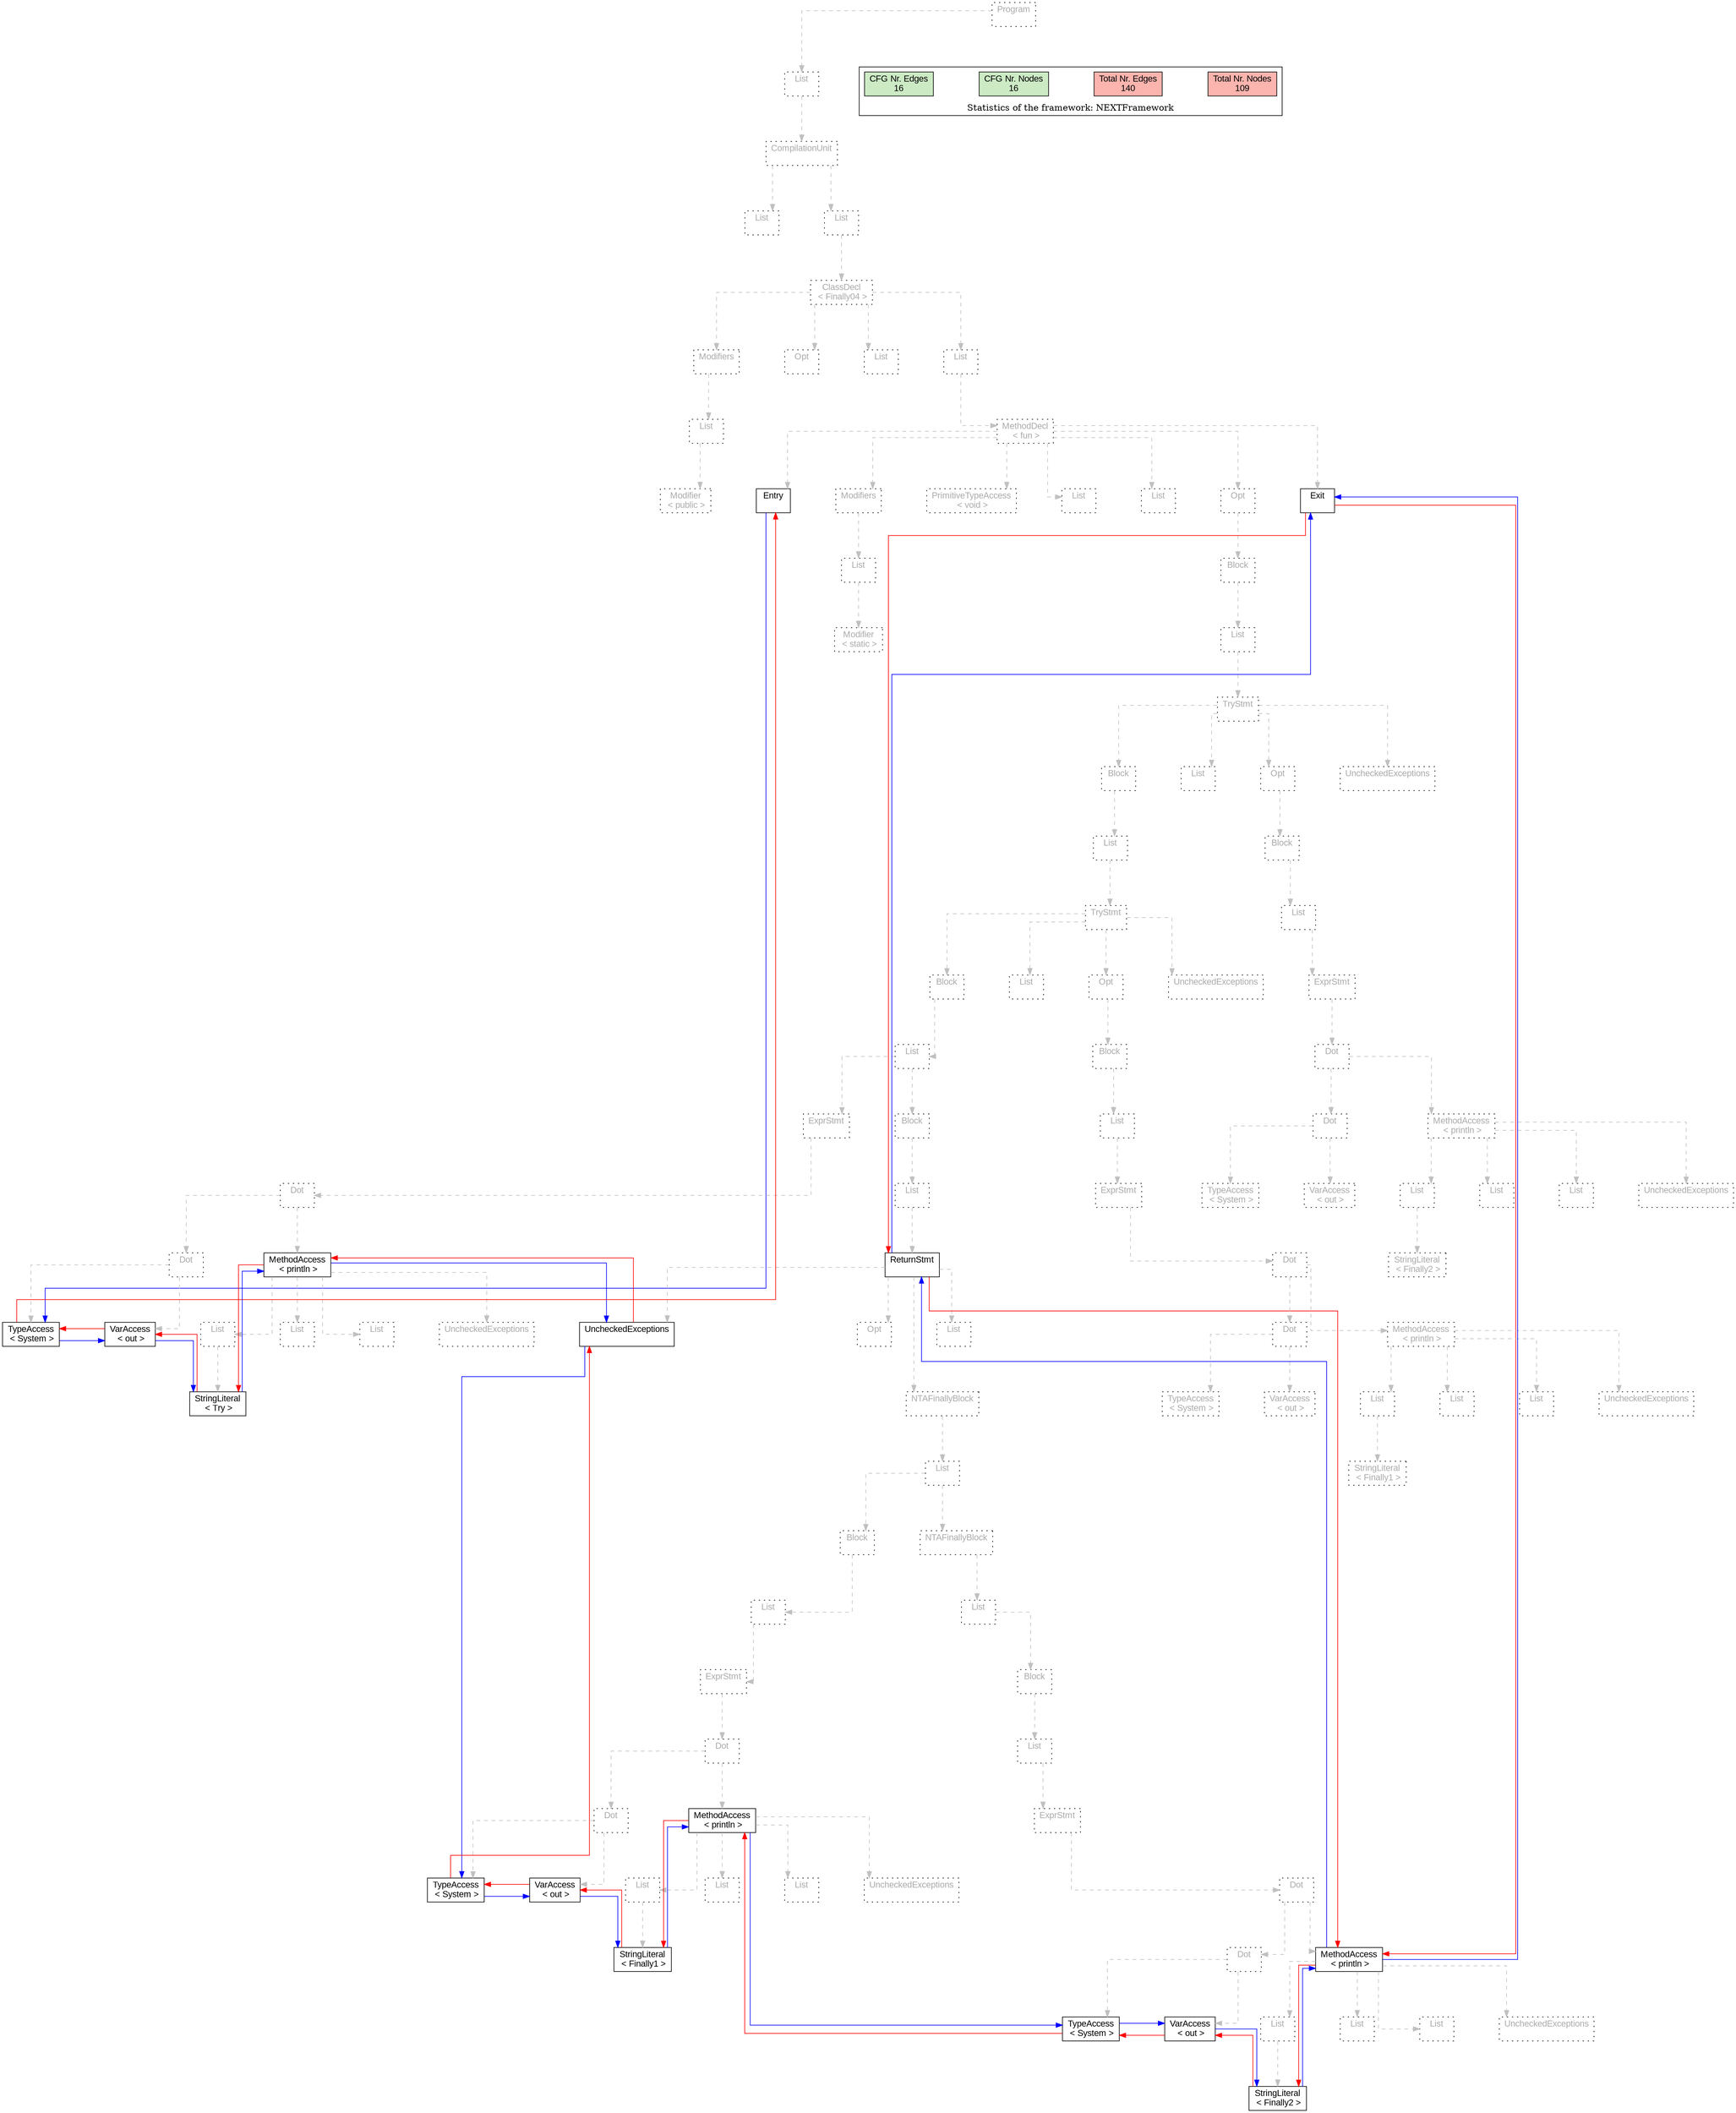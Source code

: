 digraph G {
graph [splines=ortho, nodesep="1", ranksep="1"]
node [shape=rect, fontname=Arial];
{ rank = same; "Program[0]"}
{ rank = same; "List[1]"}
{ rank = same; "CompilationUnit[2]"}
{ rank = same; "List[3]"; "List[4]"}
{ rank = same; "ClassDecl[5]"}
{ rank = same; "Modifiers[6]"; "Opt[9]"; "List[10]"; "List[11]"}
{ rank = same; "List[7]"; "MethodDecl[12]"}
{ rank = same; "Modifier[8]"; "Entry[13]"; "Modifiers[14]"; "PrimitiveTypeAccess[17]"; "List[18]"; "List[19]"; "Opt[20]"; "Exit[21]"}
{ rank = same; "List[15]"; "Block[21]"}
{ rank = same; "Modifier[16]"; "List[22]"}
{ rank = same; "TryStmt[23]"}
{ rank = same; "Block[24]"; "List[92]"; "Opt[93]"; "UncheckedExceptions[107]"}
{ rank = same; "List[25]"; "Block[94]"}
{ rank = same; "TryStmt[26]"; "List[95]"}
{ rank = same; "Block[27]"; "List[76]"; "Opt[77]"; "UncheckedExceptions[91]"; "ExprStmt[96]"}
{ rank = same; "List[28]"; "Block[78]"; "Dot[97]"}
{ rank = same; "ExprStmt[29]"; "Block[40]"; "List[79]"; "Dot[98]"; "MethodAccess[101]"}
{ rank = same; "Dot[30]"; "List[41]"; "ExprStmt[80]"; "TypeAccess[99]"; "VarAccess[100]"; "List[103]"; "List[105]"; "List[106]"; "UncheckedExceptions[102]"}
{ rank = same; "Dot[31]"; "MethodAccess[34]"; "ReturnStmt[42]"; "Dot[81]"; "StringLiteral[104]"}
{ rank = same; "TypeAccess[32]"; "VarAccess[33]"; "List[36]"; "List[38]"; "List[39]"; "UncheckedExceptions[35]"; "Opt[43]"; "List[75]"; "UncheckedExceptions[43]"; "Dot[82]"; "MethodAccess[85]"}
{ rank = same; "StringLiteral[37]"; "NTAFinallyBlock[45]"; "TypeAccess[83]"; "VarAccess[84]"; "List[87]"; "List[89]"; "List[90]"; "UncheckedExceptions[86]"}
{ rank = same; "List[46]"; "StringLiteral[88]"}
{ rank = same; "Block[47]"; "NTAFinallyBlock[60]"}
{ rank = same; "List[48]"; "List[61]"}
{ rank = same; "ExprStmt[49]"; "Block[62]"}
{ rank = same; "Dot[50]"; "List[63]"}
{ rank = same; "Dot[51]"; "MethodAccess[54]"; "ExprStmt[64]"}
{ rank = same; "TypeAccess[52]"; "VarAccess[53]"; "List[56]"; "List[58]"; "List[59]"; "UncheckedExceptions[55]"; "Dot[65]"}
{ rank = same; "StringLiteral[57]"; "Dot[66]"; "MethodAccess[69]"}
{ rank = same; "TypeAccess[67]"; "VarAccess[68]"; "List[71]"; "List[73]"; "List[74]"; "UncheckedExceptions[70]"}
{ rank = same; "StringLiteral[72]"}
"Program[0]" [label="Program\n ", style= dotted   fillcolor="#eeeeee" fontcolor="#aaaaaa"  ]
"List[1]" [label="List\n ", style= dotted   fillcolor="#eeeeee" fontcolor="#aaaaaa"  ]
"CompilationUnit[2]" [label="CompilationUnit\n ", style= dotted   fillcolor="#eeeeee" fontcolor="#aaaaaa"  ]
"List[3]" [label="List\n ", style= dotted   fillcolor="#eeeeee" fontcolor="#aaaaaa"  ]
"List[4]" [label="List\n ", style= dotted   fillcolor="#eeeeee" fontcolor="#aaaaaa"  ]
"ClassDecl[5]" [label="ClassDecl\n < Finally04 >", style= dotted   fillcolor="#eeeeee" fontcolor="#aaaaaa"  ]
"Modifiers[6]" [label="Modifiers\n ", style= dotted   fillcolor="#eeeeee" fontcolor="#aaaaaa"  ]
"List[7]" [label="List\n ", style= dotted   fillcolor="#eeeeee" fontcolor="#aaaaaa"  ]
"Modifier[8]" [label="Modifier\n < public >", style= dotted   fillcolor="#eeeeee" fontcolor="#aaaaaa"  ]
"Opt[9]" [label="Opt\n ", style= dotted   fillcolor="#eeeeee" fontcolor="#aaaaaa"  ]
"List[10]" [label="List\n ", style= dotted   fillcolor="#eeeeee" fontcolor="#aaaaaa"  ]
"List[11]" [label="List\n ", style= dotted   fillcolor="#eeeeee" fontcolor="#aaaaaa"  ]
"MethodDecl[12]" [label="MethodDecl\n < fun >", style= dotted   fillcolor="#eeeeee" fontcolor="#aaaaaa"  ]
"Entry[13]" [label="Entry\n ", fillcolor=white   style=filled  ]
"Modifiers[14]" [label="Modifiers\n ", style= dotted   fillcolor="#eeeeee" fontcolor="#aaaaaa"  ]
"List[15]" [label="List\n ", style= dotted   fillcolor="#eeeeee" fontcolor="#aaaaaa"  ]
"Modifier[16]" [label="Modifier\n < static >", style= dotted   fillcolor="#eeeeee" fontcolor="#aaaaaa"  ]
"PrimitiveTypeAccess[17]" [label="PrimitiveTypeAccess\n < void >", style= dotted   fillcolor="#eeeeee" fontcolor="#aaaaaa"  ]
"List[18]" [label="List\n ", style= dotted   fillcolor="#eeeeee" fontcolor="#aaaaaa"  ]
"List[19]" [label="List\n ", style= dotted   fillcolor="#eeeeee" fontcolor="#aaaaaa"  ]
"Opt[20]" [label="Opt\n ", style= dotted   fillcolor="#eeeeee" fontcolor="#aaaaaa"  ]
"Block[21]" [label="Block\n ", style= dotted   fillcolor="#eeeeee" fontcolor="#aaaaaa"  ]
"List[22]" [label="List\n ", style= dotted   fillcolor="#eeeeee" fontcolor="#aaaaaa"  ]
"TryStmt[23]" [label="TryStmt\n ", style= dotted   fillcolor="#eeeeee" fontcolor="#aaaaaa"  ]
"Block[24]" [label="Block\n ", style= dotted   fillcolor="#eeeeee" fontcolor="#aaaaaa"  ]
"List[25]" [label="List\n ", style= dotted   fillcolor="#eeeeee" fontcolor="#aaaaaa"  ]
"TryStmt[26]" [label="TryStmt\n ", style= dotted   fillcolor="#eeeeee" fontcolor="#aaaaaa"  ]
"Block[27]" [label="Block\n ", style= dotted   fillcolor="#eeeeee" fontcolor="#aaaaaa"  ]
"List[28]" [label="List\n ", style= dotted   fillcolor="#eeeeee" fontcolor="#aaaaaa"  ]
"ExprStmt[29]" [label="ExprStmt\n ", style= dotted   fillcolor="#eeeeee" fontcolor="#aaaaaa"  ]
"Dot[30]" [label="Dot\n ", style= dotted   fillcolor="#eeeeee" fontcolor="#aaaaaa"  ]
"Dot[31]" [label="Dot\n ", style= dotted   fillcolor="#eeeeee" fontcolor="#aaaaaa"  ]
"TypeAccess[32]" [label="TypeAccess\n < System >", fillcolor=white   style=filled  ]
"VarAccess[33]" [label="VarAccess\n < out >", fillcolor=white   style=filled  ]
"MethodAccess[34]" [label="MethodAccess\n < println >", fillcolor=white   style=filled  ]
"List[36]" [label="List\n ", style= dotted   fillcolor="#eeeeee" fontcolor="#aaaaaa"  ]
"StringLiteral[37]" [label="StringLiteral\n < Try >", fillcolor=white   style=filled  ]
"List[38]" [label="List\n ", style= dotted   fillcolor="#eeeeee" fontcolor="#aaaaaa"  ]
"List[39]" [label="List\n ", style= dotted   fillcolor="#eeeeee" fontcolor="#aaaaaa"  ]
"UncheckedExceptions[35]" [label="UncheckedExceptions\n ", style= dotted   fillcolor="#eeeeee" fontcolor="#aaaaaa"  ]
"Block[40]" [label="Block\n ", style= dotted   fillcolor="#eeeeee" fontcolor="#aaaaaa"  ]
"List[41]" [label="List\n ", style= dotted   fillcolor="#eeeeee" fontcolor="#aaaaaa"  ]
"ReturnStmt[42]" [label="ReturnStmt\n ", fillcolor=white   style=filled  ]
"Opt[43]" [label="Opt\n ", style= dotted   fillcolor="#eeeeee" fontcolor="#aaaaaa"  ]
"NTAFinallyBlock[45]" [label="NTAFinallyBlock\n ", style= dotted   fillcolor="#eeeeee" fontcolor="#aaaaaa"  ]
"List[46]" [label="List\n ", style= dotted   fillcolor="#eeeeee" fontcolor="#aaaaaa"  ]
"Block[47]" [label="Block\n ", style= dotted   fillcolor="#eeeeee" fontcolor="#aaaaaa"  ]
"List[48]" [label="List\n ", style= dotted   fillcolor="#eeeeee" fontcolor="#aaaaaa"  ]
"ExprStmt[49]" [label="ExprStmt\n ", style= dotted   fillcolor="#eeeeee" fontcolor="#aaaaaa"  ]
"Dot[50]" [label="Dot\n ", style= dotted   fillcolor="#eeeeee" fontcolor="#aaaaaa"  ]
"Dot[51]" [label="Dot\n ", style= dotted   fillcolor="#eeeeee" fontcolor="#aaaaaa"  ]
"TypeAccess[52]" [label="TypeAccess\n < System >", fillcolor=white   style=filled  ]
"VarAccess[53]" [label="VarAccess\n < out >", fillcolor=white   style=filled  ]
"MethodAccess[54]" [label="MethodAccess\n < println >", fillcolor=white   style=filled  ]
"List[56]" [label="List\n ", style= dotted   fillcolor="#eeeeee" fontcolor="#aaaaaa"  ]
"StringLiteral[57]" [label="StringLiteral\n < Finally1 >", fillcolor=white   style=filled  ]
"List[58]" [label="List\n ", style= dotted   fillcolor="#eeeeee" fontcolor="#aaaaaa"  ]
"List[59]" [label="List\n ", style= dotted   fillcolor="#eeeeee" fontcolor="#aaaaaa"  ]
"UncheckedExceptions[55]" [label="UncheckedExceptions\n ", style= dotted   fillcolor="#eeeeee" fontcolor="#aaaaaa"  ]
"NTAFinallyBlock[60]" [label="NTAFinallyBlock\n ", style= dotted   fillcolor="#eeeeee" fontcolor="#aaaaaa"  ]
"List[61]" [label="List\n ", style= dotted   fillcolor="#eeeeee" fontcolor="#aaaaaa"  ]
"Block[62]" [label="Block\n ", style= dotted   fillcolor="#eeeeee" fontcolor="#aaaaaa"  ]
"List[63]" [label="List\n ", style= dotted   fillcolor="#eeeeee" fontcolor="#aaaaaa"  ]
"ExprStmt[64]" [label="ExprStmt\n ", style= dotted   fillcolor="#eeeeee" fontcolor="#aaaaaa"  ]
"Dot[65]" [label="Dot\n ", style= dotted   fillcolor="#eeeeee" fontcolor="#aaaaaa"  ]
"Dot[66]" [label="Dot\n ", style= dotted   fillcolor="#eeeeee" fontcolor="#aaaaaa"  ]
"TypeAccess[67]" [label="TypeAccess\n < System >", fillcolor=white   style=filled  ]
"VarAccess[68]" [label="VarAccess\n < out >", fillcolor=white   style=filled  ]
"MethodAccess[69]" [label="MethodAccess\n < println >", fillcolor=white   style=filled  ]
"List[71]" [label="List\n ", style= dotted   fillcolor="#eeeeee" fontcolor="#aaaaaa"  ]
"StringLiteral[72]" [label="StringLiteral\n < Finally2 >", fillcolor=white   style=filled  ]
"List[73]" [label="List\n ", style= dotted   fillcolor="#eeeeee" fontcolor="#aaaaaa"  ]
"List[74]" [label="List\n ", style= dotted   fillcolor="#eeeeee" fontcolor="#aaaaaa"  ]
"UncheckedExceptions[70]" [label="UncheckedExceptions\n ", style= dotted   fillcolor="#eeeeee" fontcolor="#aaaaaa"  ]
"List[75]" [label="List\n ", style= dotted   fillcolor="#eeeeee" fontcolor="#aaaaaa"  ]
"UncheckedExceptions[43]" [label="UncheckedExceptions\n ", fillcolor=white   style=filled  ]
"List[76]" [label="List\n ", style= dotted   fillcolor="#eeeeee" fontcolor="#aaaaaa"  ]
"Opt[77]" [label="Opt\n ", style= dotted   fillcolor="#eeeeee" fontcolor="#aaaaaa"  ]
"Block[78]" [label="Block\n ", style= dotted   fillcolor="#eeeeee" fontcolor="#aaaaaa"  ]
"List[79]" [label="List\n ", style= dotted   fillcolor="#eeeeee" fontcolor="#aaaaaa"  ]
"ExprStmt[80]" [label="ExprStmt\n ", style= dotted   fillcolor="#eeeeee" fontcolor="#aaaaaa"  ]
"Dot[81]" [label="Dot\n ", style= dotted   fillcolor="#eeeeee" fontcolor="#aaaaaa"  ]
"Dot[82]" [label="Dot\n ", style= dotted   fillcolor="#eeeeee" fontcolor="#aaaaaa"  ]
"TypeAccess[83]" [label="TypeAccess\n < System >", style= dotted   fillcolor="#eeeeee" fontcolor="#aaaaaa"  ]
"VarAccess[84]" [label="VarAccess\n < out >", style= dotted   fillcolor="#eeeeee" fontcolor="#aaaaaa"  ]
"MethodAccess[85]" [label="MethodAccess\n < println >", style= dotted   fillcolor="#eeeeee" fontcolor="#aaaaaa"  ]
"List[87]" [label="List\n ", style= dotted   fillcolor="#eeeeee" fontcolor="#aaaaaa"  ]
"StringLiteral[88]" [label="StringLiteral\n < Finally1 >", style= dotted   fillcolor="#eeeeee" fontcolor="#aaaaaa"  ]
"List[89]" [label="List\n ", style= dotted   fillcolor="#eeeeee" fontcolor="#aaaaaa"  ]
"List[90]" [label="List\n ", style= dotted   fillcolor="#eeeeee" fontcolor="#aaaaaa"  ]
"UncheckedExceptions[86]" [label="UncheckedExceptions\n ", style= dotted   fillcolor="#eeeeee" fontcolor="#aaaaaa"  ]
"UncheckedExceptions[91]" [label="UncheckedExceptions\n ", style= dotted   fillcolor="#eeeeee" fontcolor="#aaaaaa"  ]
"List[92]" [label="List\n ", style= dotted   fillcolor="#eeeeee" fontcolor="#aaaaaa"  ]
"Opt[93]" [label="Opt\n ", style= dotted   fillcolor="#eeeeee" fontcolor="#aaaaaa"  ]
"Block[94]" [label="Block\n ", style= dotted   fillcolor="#eeeeee" fontcolor="#aaaaaa"  ]
"List[95]" [label="List\n ", style= dotted   fillcolor="#eeeeee" fontcolor="#aaaaaa"  ]
"ExprStmt[96]" [label="ExprStmt\n ", style= dotted   fillcolor="#eeeeee" fontcolor="#aaaaaa"  ]
"Dot[97]" [label="Dot\n ", style= dotted   fillcolor="#eeeeee" fontcolor="#aaaaaa"  ]
"Dot[98]" [label="Dot\n ", style= dotted   fillcolor="#eeeeee" fontcolor="#aaaaaa"  ]
"TypeAccess[99]" [label="TypeAccess\n < System >", style= dotted   fillcolor="#eeeeee" fontcolor="#aaaaaa"  ]
"VarAccess[100]" [label="VarAccess\n < out >", style= dotted   fillcolor="#eeeeee" fontcolor="#aaaaaa"  ]
"MethodAccess[101]" [label="MethodAccess\n < println >", style= dotted   fillcolor="#eeeeee" fontcolor="#aaaaaa"  ]
"List[103]" [label="List\n ", style= dotted   fillcolor="#eeeeee" fontcolor="#aaaaaa"  ]
"StringLiteral[104]" [label="StringLiteral\n < Finally2 >", style= dotted   fillcolor="#eeeeee" fontcolor="#aaaaaa"  ]
"List[105]" [label="List\n ", style= dotted   fillcolor="#eeeeee" fontcolor="#aaaaaa"  ]
"List[106]" [label="List\n ", style= dotted   fillcolor="#eeeeee" fontcolor="#aaaaaa"  ]
"UncheckedExceptions[102]" [label="UncheckedExceptions\n ", style= dotted   fillcolor="#eeeeee" fontcolor="#aaaaaa"  ]
"UncheckedExceptions[107]" [label="UncheckedExceptions\n ", style= dotted   fillcolor="#eeeeee" fontcolor="#aaaaaa"  ]
"Exit[21]" [label="Exit\n ", fillcolor=white   style=filled  ]
"CompilationUnit[2]" -> "List[3]" [style=dashed, color=gray]
"List[7]" -> "Modifier[8]" [style=dashed, color=gray]
"Modifiers[6]" -> "List[7]" [style=dashed, color=gray]
"ClassDecl[5]" -> "Modifiers[6]" [style=dashed, color=gray]
"ClassDecl[5]" -> "Opt[9]" [style=dashed, color=gray]
"ClassDecl[5]" -> "List[10]" [style=dashed, color=gray]
"MethodDecl[12]" -> "Entry[13]" [style=dashed, color=gray]
"List[15]" -> "Modifier[16]" [style=dashed, color=gray]
"Modifiers[14]" -> "List[15]" [style=dashed, color=gray]
"MethodDecl[12]" -> "Modifiers[14]" [style=dashed, color=gray]
"MethodDecl[12]" -> "PrimitiveTypeAccess[17]" [style=dashed, color=gray]
"MethodDecl[12]" -> "List[18]" [style=dashed, color=gray]
"MethodDecl[12]" -> "List[19]" [style=dashed, color=gray]
"Dot[31]" -> "TypeAccess[32]" [style=dashed, color=gray]
"Dot[31]" -> "VarAccess[33]" [style=dashed, color=gray]
"Dot[30]" -> "Dot[31]" [style=dashed, color=gray]
"List[36]" -> "StringLiteral[37]" [style=dashed, color=gray]
"MethodAccess[34]" -> "List[36]" [style=dashed, color=gray]
"MethodAccess[34]" -> "List[38]" [style=dashed, color=gray]
"MethodAccess[34]" -> "List[39]" [style=dashed, color=gray]
"MethodAccess[34]" -> "UncheckedExceptions[35]" [style=dashed, color=gray]
"Dot[30]" -> "MethodAccess[34]" [style=dashed, color=gray]
"ExprStmt[29]" -> "Dot[30]" [style=dashed, color=gray]
"List[28]" -> "ExprStmt[29]" [style=dashed, color=gray]
"ReturnStmt[42]" -> "Opt[43]" [style=dashed, color=gray]
"Dot[51]" -> "TypeAccess[52]" [style=dashed, color=gray]
"Dot[51]" -> "VarAccess[53]" [style=dashed, color=gray]
"Dot[50]" -> "Dot[51]" [style=dashed, color=gray]
"List[56]" -> "StringLiteral[57]" [style=dashed, color=gray]
"MethodAccess[54]" -> "List[56]" [style=dashed, color=gray]
"MethodAccess[54]" -> "List[58]" [style=dashed, color=gray]
"MethodAccess[54]" -> "List[59]" [style=dashed, color=gray]
"MethodAccess[54]" -> "UncheckedExceptions[55]" [style=dashed, color=gray]
"Dot[50]" -> "MethodAccess[54]" [style=dashed, color=gray]
"ExprStmt[49]" -> "Dot[50]" [style=dashed, color=gray]
"List[48]" -> "ExprStmt[49]" [style=dashed, color=gray]
"Block[47]" -> "List[48]" [style=dashed, color=gray]
"List[46]" -> "Block[47]" [style=dashed, color=gray]
"Dot[66]" -> "TypeAccess[67]" [style=dashed, color=gray]
"Dot[66]" -> "VarAccess[68]" [style=dashed, color=gray]
"Dot[65]" -> "Dot[66]" [style=dashed, color=gray]
"List[71]" -> "StringLiteral[72]" [style=dashed, color=gray]
"MethodAccess[69]" -> "List[71]" [style=dashed, color=gray]
"MethodAccess[69]" -> "List[73]" [style=dashed, color=gray]
"MethodAccess[69]" -> "List[74]" [style=dashed, color=gray]
"MethodAccess[69]" -> "UncheckedExceptions[70]" [style=dashed, color=gray]
"Dot[65]" -> "MethodAccess[69]" [style=dashed, color=gray]
"ExprStmt[64]" -> "Dot[65]" [style=dashed, color=gray]
"List[63]" -> "ExprStmt[64]" [style=dashed, color=gray]
"Block[62]" -> "List[63]" [style=dashed, color=gray]
"List[61]" -> "Block[62]" [style=dashed, color=gray]
"NTAFinallyBlock[60]" -> "List[61]" [style=dashed, color=gray]
"List[46]" -> "NTAFinallyBlock[60]" [style=dashed, color=gray]
"NTAFinallyBlock[45]" -> "List[46]" [style=dashed, color=gray]
"ReturnStmt[42]" -> "NTAFinallyBlock[45]" [style=dashed, color=gray]
"ReturnStmt[42]" -> "List[75]" [style=dashed, color=gray]
"ReturnStmt[42]" -> "UncheckedExceptions[43]" [style=dashed, color=gray]
"List[41]" -> "ReturnStmt[42]" [style=dashed, color=gray]
"Block[40]" -> "List[41]" [style=dashed, color=gray]
"List[28]" -> "Block[40]" [style=dashed, color=gray]
"Block[27]" -> "List[28]" [style=dashed, color=gray]
"TryStmt[26]" -> "Block[27]" [style=dashed, color=gray]
"TryStmt[26]" -> "List[76]" [style=dashed, color=gray]
"Dot[82]" -> "TypeAccess[83]" [style=dashed, color=gray]
"Dot[82]" -> "VarAccess[84]" [style=dashed, color=gray]
"Dot[81]" -> "Dot[82]" [style=dashed, color=gray]
"List[87]" -> "StringLiteral[88]" [style=dashed, color=gray]
"MethodAccess[85]" -> "List[87]" [style=dashed, color=gray]
"MethodAccess[85]" -> "List[89]" [style=dashed, color=gray]
"MethodAccess[85]" -> "List[90]" [style=dashed, color=gray]
"MethodAccess[85]" -> "UncheckedExceptions[86]" [style=dashed, color=gray]
"Dot[81]" -> "MethodAccess[85]" [style=dashed, color=gray]
"ExprStmt[80]" -> "Dot[81]" [style=dashed, color=gray]
"List[79]" -> "ExprStmt[80]" [style=dashed, color=gray]
"Block[78]" -> "List[79]" [style=dashed, color=gray]
"Opt[77]" -> "Block[78]" [style=dashed, color=gray]
"TryStmt[26]" -> "Opt[77]" [style=dashed, color=gray]
"TryStmt[26]" -> "UncheckedExceptions[91]" [style=dashed, color=gray]
"List[25]" -> "TryStmt[26]" [style=dashed, color=gray]
"Block[24]" -> "List[25]" [style=dashed, color=gray]
"TryStmt[23]" -> "Block[24]" [style=dashed, color=gray]
"TryStmt[23]" -> "List[92]" [style=dashed, color=gray]
"Dot[98]" -> "TypeAccess[99]" [style=dashed, color=gray]
"Dot[98]" -> "VarAccess[100]" [style=dashed, color=gray]
"Dot[97]" -> "Dot[98]" [style=dashed, color=gray]
"List[103]" -> "StringLiteral[104]" [style=dashed, color=gray]
"MethodAccess[101]" -> "List[103]" [style=dashed, color=gray]
"MethodAccess[101]" -> "List[105]" [style=dashed, color=gray]
"MethodAccess[101]" -> "List[106]" [style=dashed, color=gray]
"MethodAccess[101]" -> "UncheckedExceptions[102]" [style=dashed, color=gray]
"Dot[97]" -> "MethodAccess[101]" [style=dashed, color=gray]
"ExprStmt[96]" -> "Dot[97]" [style=dashed, color=gray]
"List[95]" -> "ExprStmt[96]" [style=dashed, color=gray]
"Block[94]" -> "List[95]" [style=dashed, color=gray]
"Opt[93]" -> "Block[94]" [style=dashed, color=gray]
"TryStmt[23]" -> "Opt[93]" [style=dashed, color=gray]
"TryStmt[23]" -> "UncheckedExceptions[107]" [style=dashed, color=gray]
"List[22]" -> "TryStmt[23]" [style=dashed, color=gray]
"Block[21]" -> "List[22]" [style=dashed, color=gray]
"Opt[20]" -> "Block[21]" [style=dashed, color=gray]
"MethodDecl[12]" -> "Opt[20]" [style=dashed, color=gray]
"MethodDecl[12]" -> "Exit[21]" [style=dashed, color=gray]
"List[11]" -> "MethodDecl[12]" [style=dashed, color=gray]
"ClassDecl[5]" -> "List[11]" [style=dashed, color=gray]
"List[4]" -> "ClassDecl[5]" [style=dashed, color=gray]
"CompilationUnit[2]" -> "List[4]" [style=dashed, color=gray]
"List[1]" -> "CompilationUnit[2]" [style=dashed, color=gray]
"Program[0]" -> "List[1]" [style=dashed, color=gray]
"Exit[21]" -> "ReturnStmt[42]" [color=red, constraint=false]
"Exit[21]" -> "MethodAccess[69]" [color=red, constraint=false]
"ReturnStmt[42]" -> "Exit[21]" [color=blue, constraint=false, xlabel=" "] 
"ReturnStmt[42]" -> "MethodAccess[69]" [color=red, constraint=false]
"MethodAccess[69]" -> "ReturnStmt[42]" [color=blue, constraint=false, xlabel=" "] 
"MethodAccess[69]" -> "Exit[21]" [color=blue, constraint=false, xlabel=" "] 
"MethodAccess[69]" -> "StringLiteral[72]" [color=red, constraint=false]
"StringLiteral[72]" -> "MethodAccess[69]" [color=blue, constraint=false, xlabel=" "] 
"StringLiteral[72]" -> "VarAccess[68]" [color=red, constraint=false]
"VarAccess[68]" -> "StringLiteral[72]" [color=blue, constraint=false, xlabel=" "] 
"VarAccess[68]" -> "TypeAccess[67]" [color=red, constraint=false]
"TypeAccess[67]" -> "VarAccess[68]" [color=blue, constraint=false, xlabel=" "] 
"TypeAccess[67]" -> "MethodAccess[54]" [color=red, constraint=false]
"MethodAccess[54]" -> "TypeAccess[67]" [color=blue, constraint=false, xlabel=" "] 
"MethodAccess[54]" -> "StringLiteral[57]" [color=red, constraint=false]
"StringLiteral[57]" -> "MethodAccess[54]" [color=blue, constraint=false, xlabel=" "] 
"StringLiteral[57]" -> "VarAccess[53]" [color=red, constraint=false]
"VarAccess[53]" -> "StringLiteral[57]" [color=blue, constraint=false, xlabel=" "] 
"VarAccess[53]" -> "TypeAccess[52]" [color=red, constraint=false]
"TypeAccess[52]" -> "VarAccess[53]" [color=blue, constraint=false, xlabel=" "] 
"TypeAccess[52]" -> "UncheckedExceptions[43]" [color=red, constraint=false]
"UncheckedExceptions[43]" -> "TypeAccess[52]" [color=blue, constraint=false, xlabel=" "] 
"UncheckedExceptions[43]" -> "MethodAccess[34]" [color=red, constraint=false]
"MethodAccess[34]" -> "UncheckedExceptions[43]" [color=blue, constraint=false, xlabel=" "] 
"MethodAccess[34]" -> "StringLiteral[37]" [color=red, constraint=false]
"StringLiteral[37]" -> "MethodAccess[34]" [color=blue, constraint=false, xlabel=" "] 
"StringLiteral[37]" -> "VarAccess[33]" [color=red, constraint=false]
"VarAccess[33]" -> "StringLiteral[37]" [color=blue, constraint=false, xlabel=" "] 
"VarAccess[33]" -> "TypeAccess[32]" [color=red, constraint=false]
"TypeAccess[32]" -> "VarAccess[33]" [color=blue, constraint=false, xlabel=" "] 
"TypeAccess[32]" -> "Entry[13]" [color=red, constraint=false]
"Entry[13]" -> "TypeAccess[32]" [color=blue, constraint=false, xlabel=" "] 
"List[3]" -> "List[4]" [style=invis]
"Modifiers[6]" -> "Opt[9]" -> "List[10]" -> "List[11]" [style=invis]
"Entry[13]" -> "Modifiers[14]" -> "PrimitiveTypeAccess[17]" -> "List[18]" -> "List[19]" -> "Opt[20]" -> "Exit[21]" [style=invis]
"Block[24]" -> "List[92]" -> "Opt[93]" [style=invis]
"Block[27]" -> "List[76]" -> "Opt[77]" [style=invis]
"ExprStmt[29]" -> "Block[40]" [style=invis]
"Dot[31]" -> "MethodAccess[34]" [style=invis]
"TypeAccess[32]" -> "VarAccess[33]" [style=invis]
"Block[47]" -> "NTAFinallyBlock[60]" [style=invis]
"Dot[51]" -> "MethodAccess[54]" [style=invis]
"TypeAccess[52]" -> "VarAccess[53]" [style=invis]
"Dot[66]" -> "MethodAccess[69]" [style=invis]
"TypeAccess[67]" -> "VarAccess[68]" [style=invis]
"Dot[82]" -> "MethodAccess[85]" [style=invis]
"TypeAccess[83]" -> "VarAccess[84]" [style=invis]
"Dot[98]" -> "MethodAccess[101]" [style=invis]
"TypeAccess[99]" -> "VarAccess[100]" [style=invis]

subgraph cluster_legend {
{node [style=filled, fillcolor=1, colorscheme="pastel13"]
Nodes [label="Total Nr. Nodes
109", fillcolor=1]
Edges [label="Total Nr. Edges
140", fillcolor=1]
NodesCFG [label="CFG Nr. Nodes
16", fillcolor=3]
EdgesCFG [label="CFG Nr. Edges
16", fillcolor=3]
Nodes-> "Program[0]" -> NodesCFG  [style="invis"]
Edges -> "Program[0]" ->EdgesCFG [style="invis"]}
label = "Statistics of the framework: NEXTFramework"
style="solid"
ranksep=0.05
nodesep=0.01
labelloc = b
len=2
}}